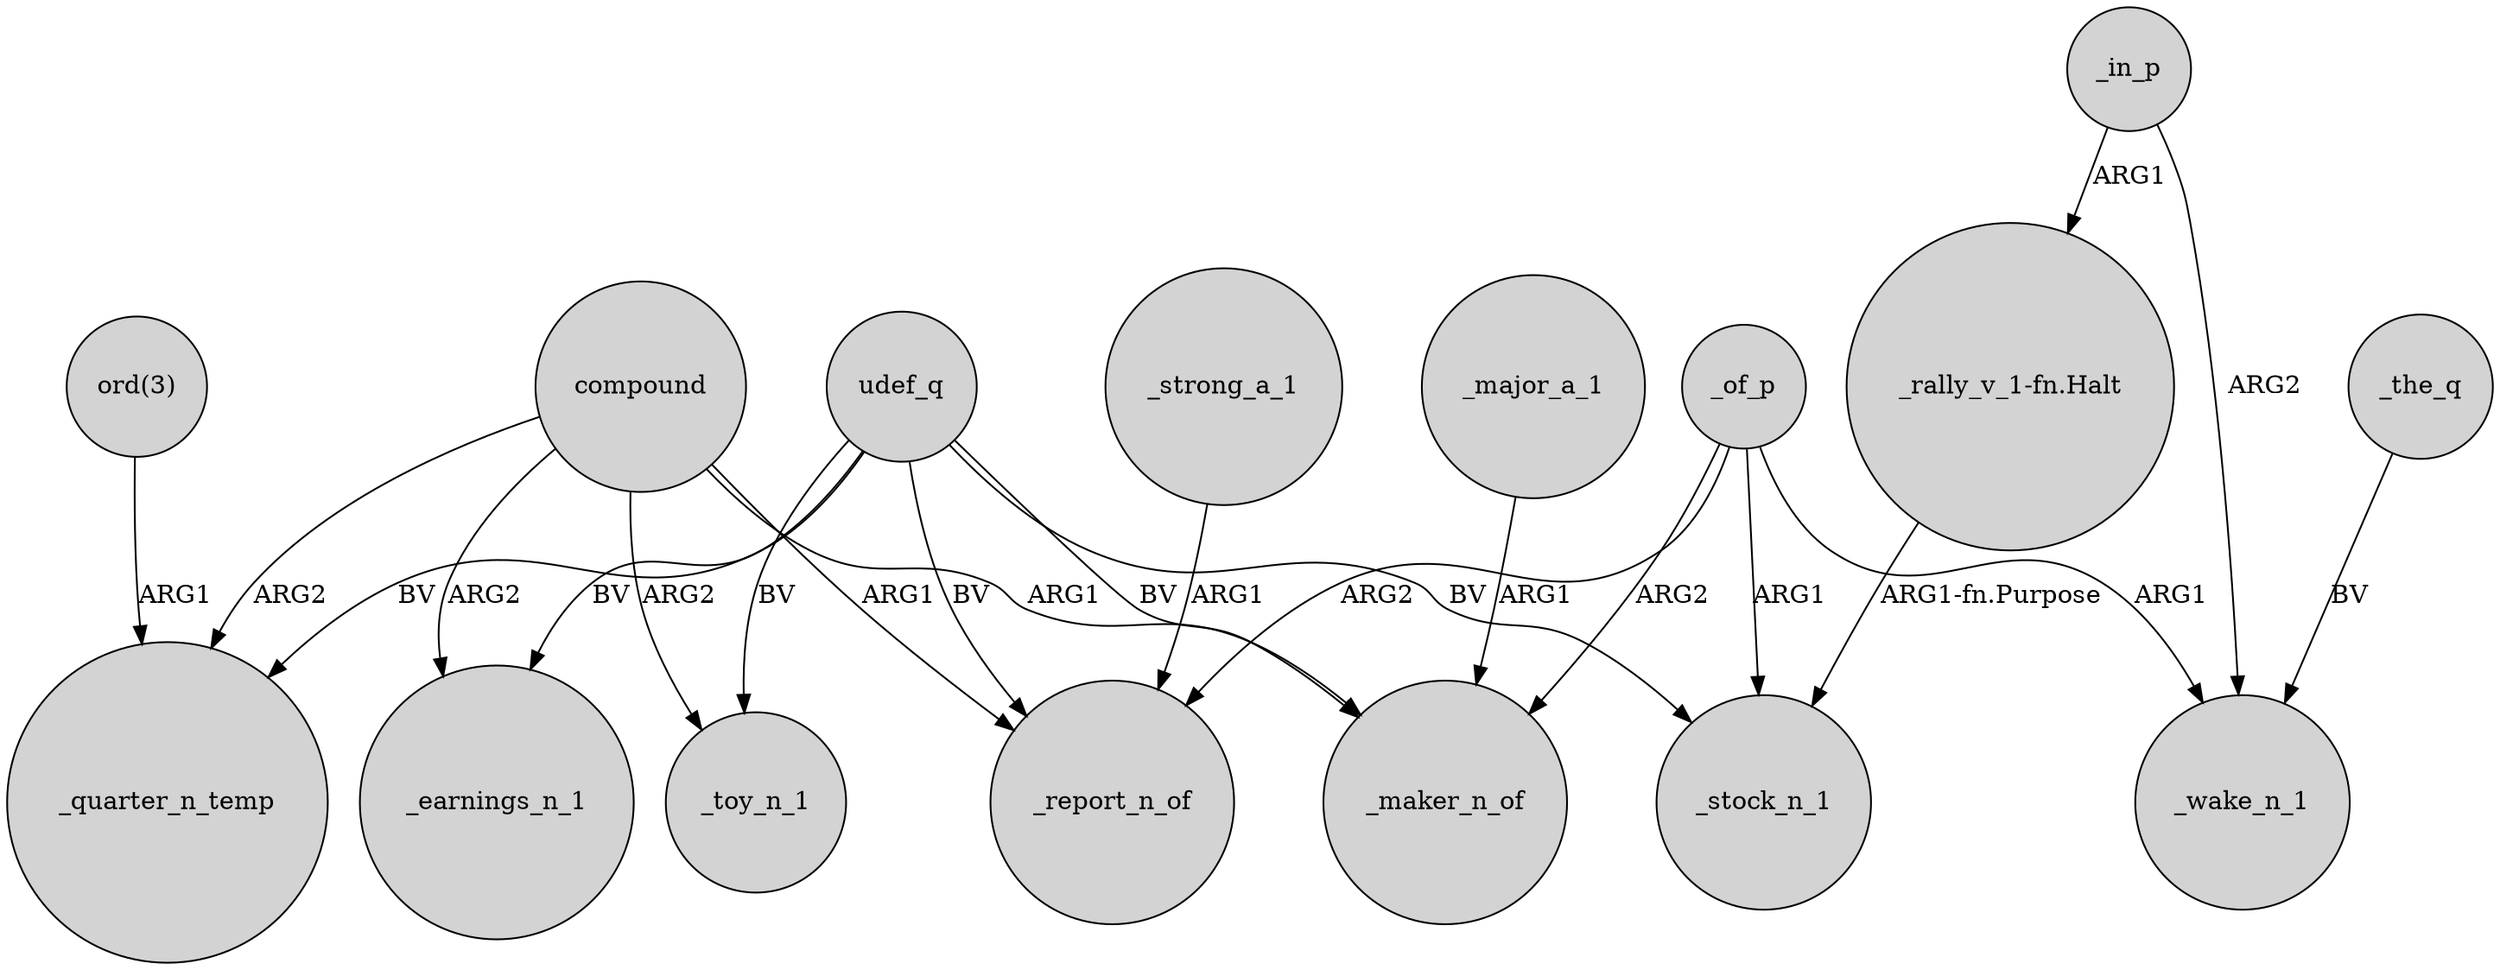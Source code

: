 digraph {
	node [shape=circle style=filled]
	_of_p -> _maker_n_of [label=ARG2]
	"ord(3)" -> _quarter_n_temp [label=ARG1]
	"_rally_v_1-fn.Halt" -> _stock_n_1 [label="ARG1-fn.Purpose"]
	compound -> _toy_n_1 [label=ARG2]
	_major_a_1 -> _maker_n_of [label=ARG1]
	udef_q -> _report_n_of [label=BV]
	udef_q -> _maker_n_of [label=BV]
	compound -> _earnings_n_1 [label=ARG2]
	udef_q -> _stock_n_1 [label=BV]
	udef_q -> _toy_n_1 [label=BV]
	compound -> _quarter_n_temp [label=ARG2]
	udef_q -> _earnings_n_1 [label=BV]
	_of_p -> _wake_n_1 [label=ARG1]
	_in_p -> "_rally_v_1-fn.Halt" [label=ARG1]
	_in_p -> _wake_n_1 [label=ARG2]
	_of_p -> _report_n_of [label=ARG2]
	udef_q -> _quarter_n_temp [label=BV]
	_the_q -> _wake_n_1 [label=BV]
	compound -> _maker_n_of [label=ARG1]
	compound -> _report_n_of [label=ARG1]
	_strong_a_1 -> _report_n_of [label=ARG1]
	_of_p -> _stock_n_1 [label=ARG1]
}
